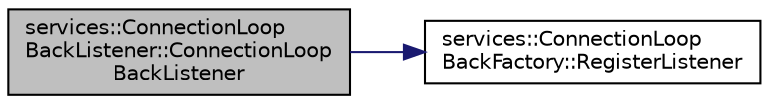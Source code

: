 digraph "services::ConnectionLoopBackListener::ConnectionLoopBackListener"
{
 // INTERACTIVE_SVG=YES
  edge [fontname="Helvetica",fontsize="10",labelfontname="Helvetica",labelfontsize="10"];
  node [fontname="Helvetica",fontsize="10",shape=record];
  rankdir="LR";
  Node0 [label="services::ConnectionLoop\lBackListener::ConnectionLoop\lBackListener",height=0.2,width=0.4,color="black", fillcolor="grey75", style="filled", fontcolor="black"];
  Node0 -> Node1 [color="midnightblue",fontsize="10",style="solid",fontname="Helvetica"];
  Node1 [label="services::ConnectionLoop\lBackFactory::RegisterListener",height=0.2,width=0.4,color="black", fillcolor="white", style="filled",URL="$d7/d52/classservices_1_1_connection_loop_back_factory.html#a98b9b7b9432d9b4ea45b7c8d2f144ebc"];
}
